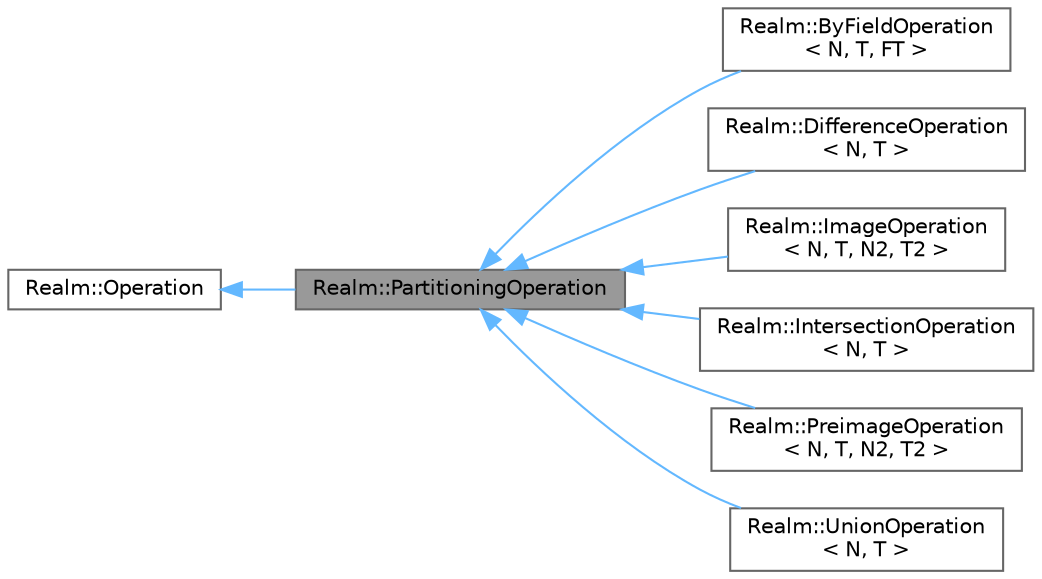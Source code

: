 digraph "Realm::PartitioningOperation"
{
 // LATEX_PDF_SIZE
  bgcolor="transparent";
  edge [fontname=Helvetica,fontsize=10,labelfontname=Helvetica,labelfontsize=10];
  node [fontname=Helvetica,fontsize=10,shape=box,height=0.2,width=0.4];
  rankdir="LR";
  Node1 [id="Node000001",label="Realm::PartitioningOperation",height=0.2,width=0.4,color="gray40", fillcolor="grey60", style="filled", fontcolor="black",tooltip=" "];
  Node2 -> Node1 [id="edge1_Node000001_Node000002",dir="back",color="steelblue1",style="solid",tooltip=" "];
  Node2 [id="Node000002",label="Realm::Operation",height=0.2,width=0.4,color="gray40", fillcolor="white", style="filled",URL="$classRealm_1_1Operation.html",tooltip=" "];
  Node1 -> Node3 [id="edge2_Node000001_Node000003",dir="back",color="steelblue1",style="solid",tooltip=" "];
  Node3 [id="Node000003",label="Realm::ByFieldOperation\l\< N, T, FT \>",height=0.2,width=0.4,color="gray40", fillcolor="white", style="filled",URL="$classRealm_1_1ByFieldOperation.html",tooltip=" "];
  Node1 -> Node4 [id="edge3_Node000001_Node000004",dir="back",color="steelblue1",style="solid",tooltip=" "];
  Node4 [id="Node000004",label="Realm::DifferenceOperation\l\< N, T \>",height=0.2,width=0.4,color="gray40", fillcolor="white", style="filled",URL="$classRealm_1_1DifferenceOperation.html",tooltip=" "];
  Node1 -> Node5 [id="edge4_Node000001_Node000005",dir="back",color="steelblue1",style="solid",tooltip=" "];
  Node5 [id="Node000005",label="Realm::ImageOperation\l\< N, T, N2, T2 \>",height=0.2,width=0.4,color="gray40", fillcolor="white", style="filled",URL="$classRealm_1_1ImageOperation.html",tooltip=" "];
  Node1 -> Node6 [id="edge5_Node000001_Node000006",dir="back",color="steelblue1",style="solid",tooltip=" "];
  Node6 [id="Node000006",label="Realm::IntersectionOperation\l\< N, T \>",height=0.2,width=0.4,color="gray40", fillcolor="white", style="filled",URL="$classRealm_1_1IntersectionOperation.html",tooltip=" "];
  Node1 -> Node7 [id="edge6_Node000001_Node000007",dir="back",color="steelblue1",style="solid",tooltip=" "];
  Node7 [id="Node000007",label="Realm::PreimageOperation\l\< N, T, N2, T2 \>",height=0.2,width=0.4,color="gray40", fillcolor="white", style="filled",URL="$classRealm_1_1PreimageOperation.html",tooltip=" "];
  Node1 -> Node8 [id="edge7_Node000001_Node000008",dir="back",color="steelblue1",style="solid",tooltip=" "];
  Node8 [id="Node000008",label="Realm::UnionOperation\l\< N, T \>",height=0.2,width=0.4,color="gray40", fillcolor="white", style="filled",URL="$classRealm_1_1UnionOperation.html",tooltip=" "];
}
